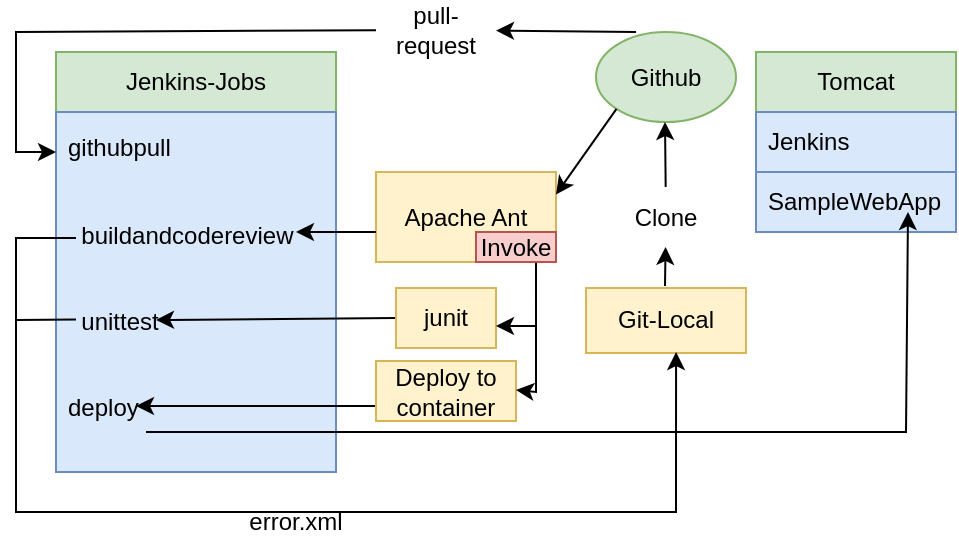 <mxfile version="24.7.6">
  <diagram name="Page-1" id="c7EkSydtJG2LQI7CkDrk">
    <mxGraphModel dx="853" dy="564" grid="1" gridSize="10" guides="1" tooltips="1" connect="1" arrows="1" fold="1" page="1" pageScale="1" pageWidth="827" pageHeight="1169" math="0" shadow="0">
      <root>
        <mxCell id="0" />
        <mxCell id="1" parent="0" />
        <mxCell id="V0vm_B8tZjakbNgFD0po-2" value="Apache Ant" style="rounded=0;whiteSpace=wrap;html=1;fillColor=#fff2cc;strokeColor=#d6b656;" vertex="1" parent="1">
          <mxGeometry x="190" y="90" width="90" height="45" as="geometry" />
        </mxCell>
        <mxCell id="V0vm_B8tZjakbNgFD0po-3" value="Git-Local" style="rounded=0;whiteSpace=wrap;html=1;fillColor=#fff2cc;strokeColor=#d6b656;" vertex="1" parent="1">
          <mxGeometry x="295" y="148" width="80" height="32.5" as="geometry" />
        </mxCell>
        <mxCell id="V0vm_B8tZjakbNgFD0po-6" value="Github" style="ellipse;whiteSpace=wrap;html=1;fillColor=#d5e8d4;strokeColor=#82b366;" vertex="1" parent="1">
          <mxGeometry x="300" y="20" width="70" height="45" as="geometry" />
        </mxCell>
        <mxCell id="V0vm_B8tZjakbNgFD0po-11" value="Tomcat" style="swimlane;fontStyle=0;childLayout=stackLayout;horizontal=1;startSize=30;horizontalStack=0;resizeParent=1;resizeParentMax=0;resizeLast=0;collapsible=1;marginBottom=0;whiteSpace=wrap;html=1;fillColor=#d5e8d4;strokeColor=#82b366;" vertex="1" parent="1">
          <mxGeometry x="380" y="30" width="100" height="90" as="geometry" />
        </mxCell>
        <mxCell id="V0vm_B8tZjakbNgFD0po-12" value="Jenkins" style="text;strokeColor=#6c8ebf;fillColor=#dae8fc;align=left;verticalAlign=middle;spacingLeft=4;spacingRight=4;overflow=hidden;points=[[0,0.5],[1,0.5]];portConstraint=eastwest;rotatable=0;whiteSpace=wrap;html=1;" vertex="1" parent="V0vm_B8tZjakbNgFD0po-11">
          <mxGeometry y="30" width="100" height="30" as="geometry" />
        </mxCell>
        <mxCell id="V0vm_B8tZjakbNgFD0po-13" value="SampleWebApp" style="text;strokeColor=#6c8ebf;fillColor=#dae8fc;align=left;verticalAlign=middle;spacingLeft=4;spacingRight=4;overflow=hidden;points=[[0,0.5],[1,0.5]];portConstraint=eastwest;rotatable=0;whiteSpace=wrap;html=1;" vertex="1" parent="V0vm_B8tZjakbNgFD0po-11">
          <mxGeometry y="60" width="100" height="30" as="geometry" />
        </mxCell>
        <mxCell id="V0vm_B8tZjakbNgFD0po-16" value="Jenkins-Jobs" style="swimlane;fontStyle=0;childLayout=stackLayout;horizontal=1;startSize=30;horizontalStack=0;resizeParent=1;resizeParentMax=0;resizeLast=0;collapsible=1;marginBottom=0;whiteSpace=wrap;html=1;fillColor=#d5e8d4;strokeColor=#82b366;" vertex="1" parent="1">
          <mxGeometry x="30" y="30" width="140" height="210" as="geometry" />
        </mxCell>
        <mxCell id="V0vm_B8tZjakbNgFD0po-23" value="" style="endArrow=classic;html=1;rounded=0;" edge="1" parent="V0vm_B8tZjakbNgFD0po-16">
          <mxGeometry width="50" height="50" relative="1" as="geometry">
            <mxPoint x="30" y="60" as="sourcePoint" />
            <mxPoint x="30" y="80" as="targetPoint" />
          </mxGeometry>
        </mxCell>
        <mxCell id="V0vm_B8tZjakbNgFD0po-22" value="" style="endArrow=classic;html=1;rounded=0;" edge="1" parent="V0vm_B8tZjakbNgFD0po-16">
          <mxGeometry width="50" height="50" relative="1" as="geometry">
            <mxPoint x="20" y="100" as="sourcePoint" />
            <mxPoint x="20" y="120" as="targetPoint" />
          </mxGeometry>
        </mxCell>
        <mxCell id="V0vm_B8tZjakbNgFD0po-21" value="" style="endArrow=classic;html=1;rounded=0;" edge="1" parent="V0vm_B8tZjakbNgFD0po-16">
          <mxGeometry width="50" height="50" relative="1" as="geometry">
            <mxPoint x="20" y="150" as="sourcePoint" />
            <mxPoint x="20" y="170" as="targetPoint" />
          </mxGeometry>
        </mxCell>
        <mxCell id="V0vm_B8tZjakbNgFD0po-17" value="githubpull&lt;div&gt;&lt;br&gt;&lt;div&gt;&lt;div&gt;&lt;br&gt;&lt;/div&gt;&lt;div&gt;&amp;nbsp; buildandcodereview&lt;br&gt;&lt;/div&gt;&lt;div&gt;&lt;br&gt;&lt;/div&gt;&lt;div&gt;&lt;br&gt;&lt;/div&gt;&lt;div&gt;&amp;nbsp; unittest&lt;br&gt;&lt;/div&gt;&lt;div&gt;&lt;br&gt;&lt;/div&gt;&lt;div&gt;&lt;br&gt;&lt;/div&gt;&lt;div&gt;deploy&lt;/div&gt;&lt;/div&gt;&lt;/div&gt;&lt;div&gt;&lt;br&gt;&lt;/div&gt;" style="text;strokeColor=#6c8ebf;fillColor=#dae8fc;align=left;verticalAlign=middle;spacingLeft=4;spacingRight=4;overflow=hidden;points=[[0,0.5],[1,0.5]];portConstraint=eastwest;rotatable=0;whiteSpace=wrap;html=1;" vertex="1" parent="V0vm_B8tZjakbNgFD0po-16">
          <mxGeometry y="30" width="140" height="180" as="geometry" />
        </mxCell>
        <mxCell id="V0vm_B8tZjakbNgFD0po-37" value="" style="endArrow=classic;html=1;rounded=0;exitX=0;exitY=0.5;exitDx=0;exitDy=0;" edge="1" parent="V0vm_B8tZjakbNgFD0po-16" source="V0vm_B8tZjakbNgFD0po-36">
          <mxGeometry width="50" height="50" relative="1" as="geometry">
            <mxPoint x="120" y="134" as="sourcePoint" />
            <mxPoint x="50" y="134" as="targetPoint" />
          </mxGeometry>
        </mxCell>
        <mxCell id="V0vm_B8tZjakbNgFD0po-43" value="" style="endArrow=classic;html=1;rounded=0;exitX=0;exitY=0.75;exitDx=0;exitDy=0;" edge="1" parent="V0vm_B8tZjakbNgFD0po-16" source="V0vm_B8tZjakbNgFD0po-40">
          <mxGeometry width="50" height="50" relative="1" as="geometry">
            <mxPoint x="170" y="180" as="sourcePoint" />
            <mxPoint x="40" y="177" as="targetPoint" />
          </mxGeometry>
        </mxCell>
        <mxCell id="V0vm_B8tZjakbNgFD0po-26" value="" style="endArrow=classic;html=1;rounded=0;" edge="1" parent="1" source="V0vm_B8tZjakbNgFD0po-27">
          <mxGeometry width="50" height="50" relative="1" as="geometry">
            <mxPoint x="334.5" y="147" as="sourcePoint" />
            <mxPoint x="334.5" y="65" as="targetPoint" />
          </mxGeometry>
        </mxCell>
        <mxCell id="V0vm_B8tZjakbNgFD0po-31" value="" style="endArrow=classic;html=1;rounded=0;" edge="1" parent="1">
          <mxGeometry width="50" height="50" relative="1" as="geometry">
            <mxPoint x="190" y="120" as="sourcePoint" />
            <mxPoint x="150" y="120" as="targetPoint" />
          </mxGeometry>
        </mxCell>
        <mxCell id="V0vm_B8tZjakbNgFD0po-32" value="" style="endArrow=classic;html=1;rounded=0;exitX=0;exitY=1;exitDx=0;exitDy=0;entryX=1;entryY=0.25;entryDx=0;entryDy=0;" edge="1" parent="1" source="V0vm_B8tZjakbNgFD0po-6" target="V0vm_B8tZjakbNgFD0po-2">
          <mxGeometry width="50" height="50" relative="1" as="geometry">
            <mxPoint x="390" y="114.5" as="sourcePoint" />
            <mxPoint x="270" y="114.5" as="targetPoint" />
          </mxGeometry>
        </mxCell>
        <mxCell id="V0vm_B8tZjakbNgFD0po-36" value="junit" style="rounded=0;whiteSpace=wrap;html=1;fillColor=#fff2cc;strokeColor=#d6b656;" vertex="1" parent="1">
          <mxGeometry x="200" y="148" width="50" height="30" as="geometry" />
        </mxCell>
        <mxCell id="V0vm_B8tZjakbNgFD0po-39" value="" style="endArrow=classic;html=1;rounded=0;entryX=1;entryY=0.5;entryDx=0;entryDy=0;exitX=0.889;exitY=0.875;exitDx=0;exitDy=0;exitPerimeter=0;" edge="1" parent="1">
          <mxGeometry width="50" height="50" relative="1" as="geometry">
            <mxPoint x="270.01" y="134" as="sourcePoint" />
            <mxPoint x="250" y="167" as="targetPoint" />
            <Array as="points">
              <mxPoint x="270" y="154" />
              <mxPoint x="270" y="167" />
            </Array>
          </mxGeometry>
        </mxCell>
        <mxCell id="V0vm_B8tZjakbNgFD0po-25" value="" style="endArrow=classic;html=1;rounded=0;" edge="1" parent="1">
          <mxGeometry width="50" height="50" relative="1" as="geometry">
            <mxPoint x="75" y="220" as="sourcePoint" />
            <mxPoint x="456" y="110" as="targetPoint" />
            <Array as="points">
              <mxPoint x="455" y="220" />
            </Array>
          </mxGeometry>
        </mxCell>
        <mxCell id="V0vm_B8tZjakbNgFD0po-40" value="Deploy to&lt;div&gt;container&lt;/div&gt;" style="rounded=0;whiteSpace=wrap;html=1;fillColor=#fff2cc;strokeColor=#d6b656;" vertex="1" parent="1">
          <mxGeometry x="190" y="184.5" width="70" height="30" as="geometry" />
        </mxCell>
        <mxCell id="V0vm_B8tZjakbNgFD0po-41" value="" style="endArrow=classic;html=1;rounded=0;" edge="1" parent="1">
          <mxGeometry width="50" height="50" relative="1" as="geometry">
            <mxPoint x="270" y="140" as="sourcePoint" />
            <mxPoint x="260" y="199" as="targetPoint" />
            <Array as="points">
              <mxPoint x="270" y="200" />
            </Array>
          </mxGeometry>
        </mxCell>
        <mxCell id="V0vm_B8tZjakbNgFD0po-44" value="" style="endArrow=classic;html=1;rounded=0;entryX=0.563;entryY=0.985;entryDx=0;entryDy=0;entryPerimeter=0;" edge="1" parent="1" target="V0vm_B8tZjakbNgFD0po-3">
          <mxGeometry width="50" height="50" relative="1" as="geometry">
            <mxPoint x="40" y="123" as="sourcePoint" />
            <mxPoint x="340" y="200" as="targetPoint" />
            <Array as="points">
              <mxPoint x="10" y="123" />
              <mxPoint x="10" y="260" />
              <mxPoint x="340" y="260" />
            </Array>
          </mxGeometry>
        </mxCell>
        <mxCell id="V0vm_B8tZjakbNgFD0po-45" value="error.xml" style="text;html=1;align=center;verticalAlign=middle;whiteSpace=wrap;rounded=0;" vertex="1" parent="1">
          <mxGeometry x="120" y="250" width="60" height="30" as="geometry" />
        </mxCell>
        <mxCell id="V0vm_B8tZjakbNgFD0po-46" value="" style="endArrow=none;html=1;rounded=0;" edge="1" parent="1">
          <mxGeometry width="50" height="50" relative="1" as="geometry">
            <mxPoint x="10" y="164" as="sourcePoint" />
            <mxPoint x="40" y="163.75" as="targetPoint" />
          </mxGeometry>
        </mxCell>
        <mxCell id="V0vm_B8tZjakbNgFD0po-47" value="Invoke" style="rounded=0;whiteSpace=wrap;html=1;fillColor=#f8cecc;strokeColor=#b85450;" vertex="1" parent="1">
          <mxGeometry x="240" y="120" width="40" height="15" as="geometry" />
        </mxCell>
        <mxCell id="V0vm_B8tZjakbNgFD0po-50" value="" style="endArrow=classic;html=1;rounded=0;" edge="1" parent="1" source="V0vm_B8tZjakbNgFD0po-29">
          <mxGeometry width="50" height="50" relative="1" as="geometry">
            <mxPoint x="320" y="20" as="sourcePoint" />
            <mxPoint x="30" y="80" as="targetPoint" />
            <Array as="points">
              <mxPoint x="10" y="20" />
              <mxPoint x="10" y="80" />
            </Array>
          </mxGeometry>
        </mxCell>
        <mxCell id="V0vm_B8tZjakbNgFD0po-51" value="" style="endArrow=classic;html=1;rounded=0;" edge="1" parent="1" target="V0vm_B8tZjakbNgFD0po-29">
          <mxGeometry width="50" height="50" relative="1" as="geometry">
            <mxPoint x="320" y="20" as="sourcePoint" />
            <mxPoint x="30" y="80" as="targetPoint" />
            <Array as="points" />
          </mxGeometry>
        </mxCell>
        <mxCell id="V0vm_B8tZjakbNgFD0po-29" value="pull-request" style="text;html=1;align=center;verticalAlign=middle;whiteSpace=wrap;rounded=0;" vertex="1" parent="1">
          <mxGeometry x="190" y="4" width="60" height="30" as="geometry" />
        </mxCell>
        <mxCell id="V0vm_B8tZjakbNgFD0po-52" value="" style="endArrow=classic;html=1;rounded=0;" edge="1" parent="1" target="V0vm_B8tZjakbNgFD0po-27">
          <mxGeometry width="50" height="50" relative="1" as="geometry">
            <mxPoint x="334.5" y="147" as="sourcePoint" />
            <mxPoint x="334.5" y="65" as="targetPoint" />
          </mxGeometry>
        </mxCell>
        <mxCell id="V0vm_B8tZjakbNgFD0po-27" value="Clone" style="text;html=1;align=center;verticalAlign=middle;whiteSpace=wrap;rounded=0;" vertex="1" parent="1">
          <mxGeometry x="305" y="97.5" width="60" height="30" as="geometry" />
        </mxCell>
      </root>
    </mxGraphModel>
  </diagram>
</mxfile>

